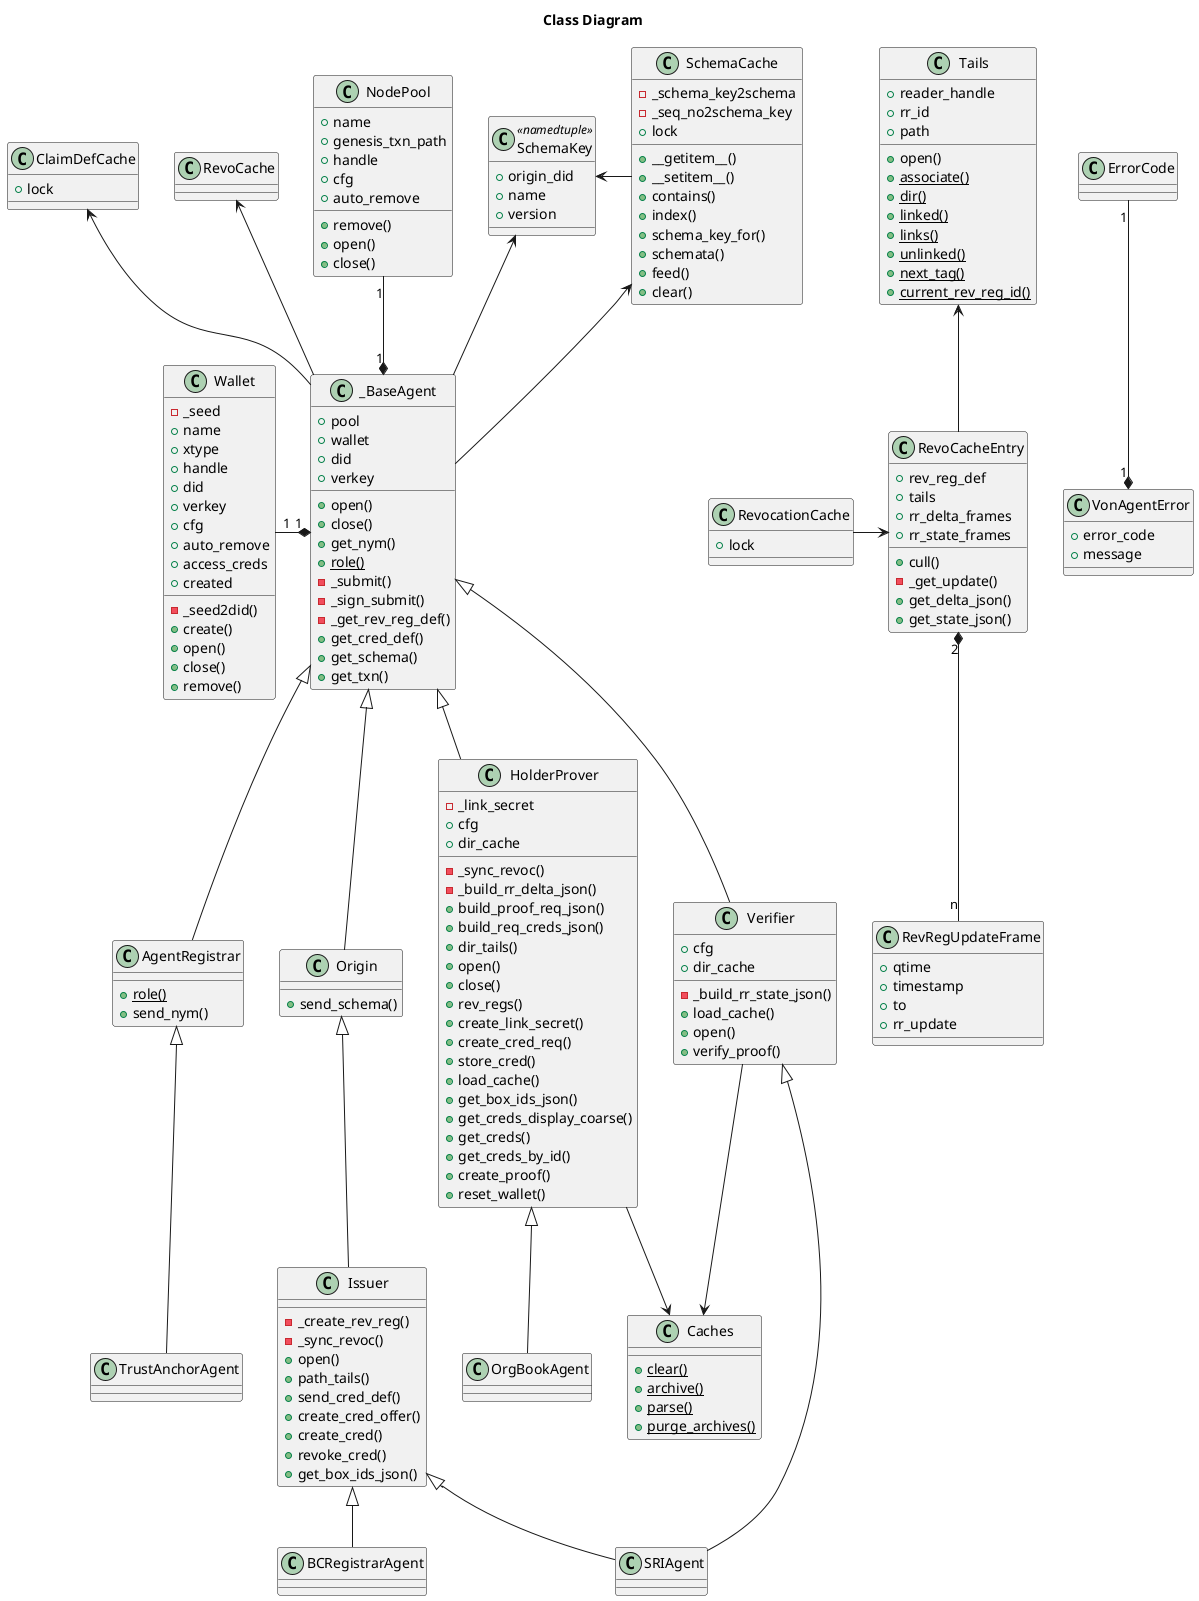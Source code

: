 @startuml
/'
Copyright 2017-2018 Government of Canada - Public Services and Procurement Canada - buyandsell.gc.ca

Licensed under the Apache License, Version 2.0 (the "License");
you may not use this file except in compliance with the License.
You may obtain a copy of the License at

http://www.apache.org/licenses/LICENSE-2.0

Unless required by applicable law or agreed to in writing, software
distributed under the License is distributed on an "AS IS" BASIS,
WITHOUT WARRANTIES OR CONDITIONS OF ANY KIND, either express or implied.
See the License for the specific language governing permissions and
limitations under the License.
'/

title Class Diagram

class ErrorCode {
}

class VonAgentError {
    +error_code
    +message
}

class SchemaKey << namedtuple >> {
    +origin_did
    +name
    +version
}

class SchemaCache {
    -_schema_key2schema
    -_seq_no2schema_key
    +lock
    +__getitem__()
    +__setitem__()
    +contains()
    +index()
    +schema_key_for()
    +schemata()
    +feed()
    +clear()
}

class ClaimDefCache{
    +lock
}

class Tails {
    +reader_handle
    +rr_id
    +path
    +open()
    {static} +associate()
    {static} +dir()
    {static} +linked()
    {static} +links()
    {static} +unlinked()
    {static} +next_tag()
    {static} +current_rev_reg_id()
}

class RevoCacheEntry {
    +rev_reg_def
    +tails
    +cull()
    -_get_update()
    +rr_delta_frames
    +rr_state_frames
    +get_delta_json()
    +get_state_json()
}

class RevRegUpdateFrame {
    +qtime
    +timestamp
    +to
    +rr_update
}

class RevocationCache {
    +lock
}

class Caches {
    {static} +clear()
    {static} +archive()
    {static} +parse()
    {static} +purge_archives()
}

class Wallet {
    -_seed2did()
    -_seed
    +name
    +xtype
    +handle
    +did
    +verkey
    +cfg
    +auto_remove
    +access_creds
    +created
    +create()
    +open()
    +close()
    +remove()
}

class NodePool {
    +name
    +genesis_txn_path
    +handle
    +cfg
    +auto_remove
    +remove()
    +open()
    +close()
}

class _BaseAgent {
    +pool
    +wallet
    +did
    +verkey
    +open()
    +close()
    +get_nym()
    {static} +role()
    -_submit()
    -_sign_submit()
    -_get_rev_reg_def()
    +get_cred_def()
    +get_schema()
    +get_txn()
}

class AgentRegistrar {
    {static} +role()
    +send_nym()
}

class Origin {
    +send_schema()
}

class Issuer {
    -_create_rev_reg()
    -_sync_revoc()
    +open()
    +path_tails()
    +send_cred_def()
    +create_cred_offer()
    +create_cred()
    +revoke_cred()
    +get_box_ids_json()
}

class HolderProver {
    -_link_secret
    -_sync_revoc()
    -_build_rr_delta_json()
    +cfg
    +dir_cache
    +build_proof_req_json()
    +build_req_creds_json()
    +dir_tails()
    +open()
    +close()
    +rev_regs()
    +create_link_secret()
    +create_cred_req()
    +store_cred()
    +load_cache()
    +get_box_ids_json()
    +get_creds_display_coarse()
    +get_creds()
    +get_creds_by_id()
    +create_proof()
    +reset_wallet()
}

class Verifier {
    -_build_rr_state_json()
    +cfg
    +dir_cache
    +load_cache()
    +open()
    +verify_proof()
}

class TrustAnchorAgent {
}

class SRIAgent {
}

class BCRegistrarAgent {
}

class OrgBookAgent {
}

VonAgentError "1" *-up- "1" ErrorCode
SchemaCache -left-> SchemaKey
_BaseAgent -left-> SchemaKey

_BaseAgent -up-> SchemaCache
_BaseAgent "1" *-left- "1" Wallet
_BaseAgent "1" *-up- "1" NodePool

RevoCacheEntry -up-> Tails
RevoCacheEntry "2" *-down- "n" RevRegUpdateFrame
RevocationCache -> RevoCacheEntry

_BaseAgent -up-> RevoCache

_BaseAgent -up-> ClaimDefCache
_BaseAgent <|-down- AgentRegistrar
_BaseAgent <|-down- Origin
_BaseAgent <|-down- HolderProver
_BaseAgent <|-down- Verifier

AgentRegistrar <|-down- TrustAnchorAgent
Origin <|-down- Issuer

Issuer <|-down- SRIAgent
Verifier <|-down- SRIAgent

Issuer <|-down- BCRegistrarAgent

HolderProver <|-down- OrgBookAgent

HolderProver --> Caches
Verifier --> Caches

@enduml
